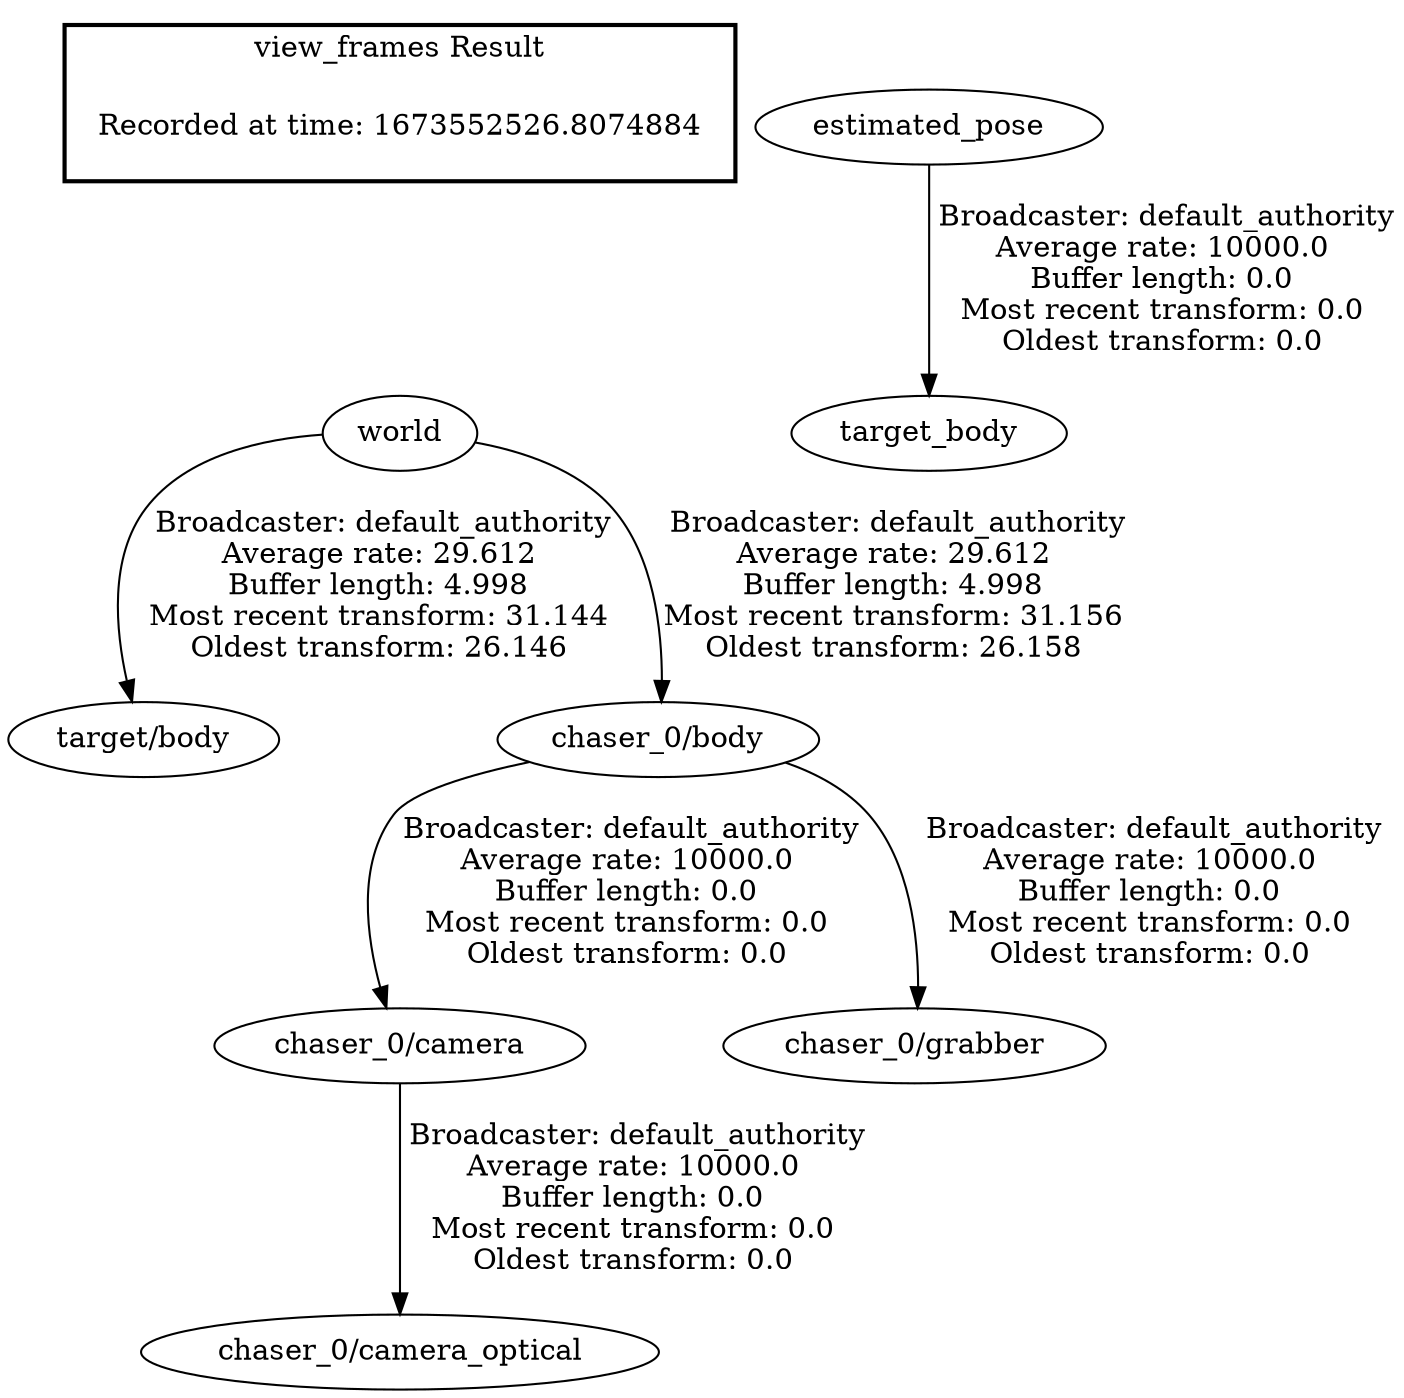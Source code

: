 digraph G {
"world" -> "target/body"[label=" Broadcaster: default_authority\nAverage rate: 29.612\nBuffer length: 4.998\nMost recent transform: 31.144\nOldest transform: 26.146\n"];
"estimated_pose" -> "target_body"[label=" Broadcaster: default_authority\nAverage rate: 10000.0\nBuffer length: 0.0\nMost recent transform: 0.0\nOldest transform: 0.0\n"];
"world" -> "chaser_0/body"[label=" Broadcaster: default_authority\nAverage rate: 29.612\nBuffer length: 4.998\nMost recent transform: 31.156\nOldest transform: 26.158\n"];
"chaser_0/body" -> "chaser_0/camera"[label=" Broadcaster: default_authority\nAverage rate: 10000.0\nBuffer length: 0.0\nMost recent transform: 0.0\nOldest transform: 0.0\n"];
"chaser_0/camera" -> "chaser_0/camera_optical"[label=" Broadcaster: default_authority\nAverage rate: 10000.0\nBuffer length: 0.0\nMost recent transform: 0.0\nOldest transform: 0.0\n"];
"chaser_0/body" -> "chaser_0/grabber"[label=" Broadcaster: default_authority\nAverage rate: 10000.0\nBuffer length: 0.0\nMost recent transform: 0.0\nOldest transform: 0.0\n"];
edge [style=invis];
 subgraph cluster_legend { style=bold; color=black; label ="view_frames Result";
"Recorded at time: 1673552526.8074884"[ shape=plaintext ] ;
}->"world";
}